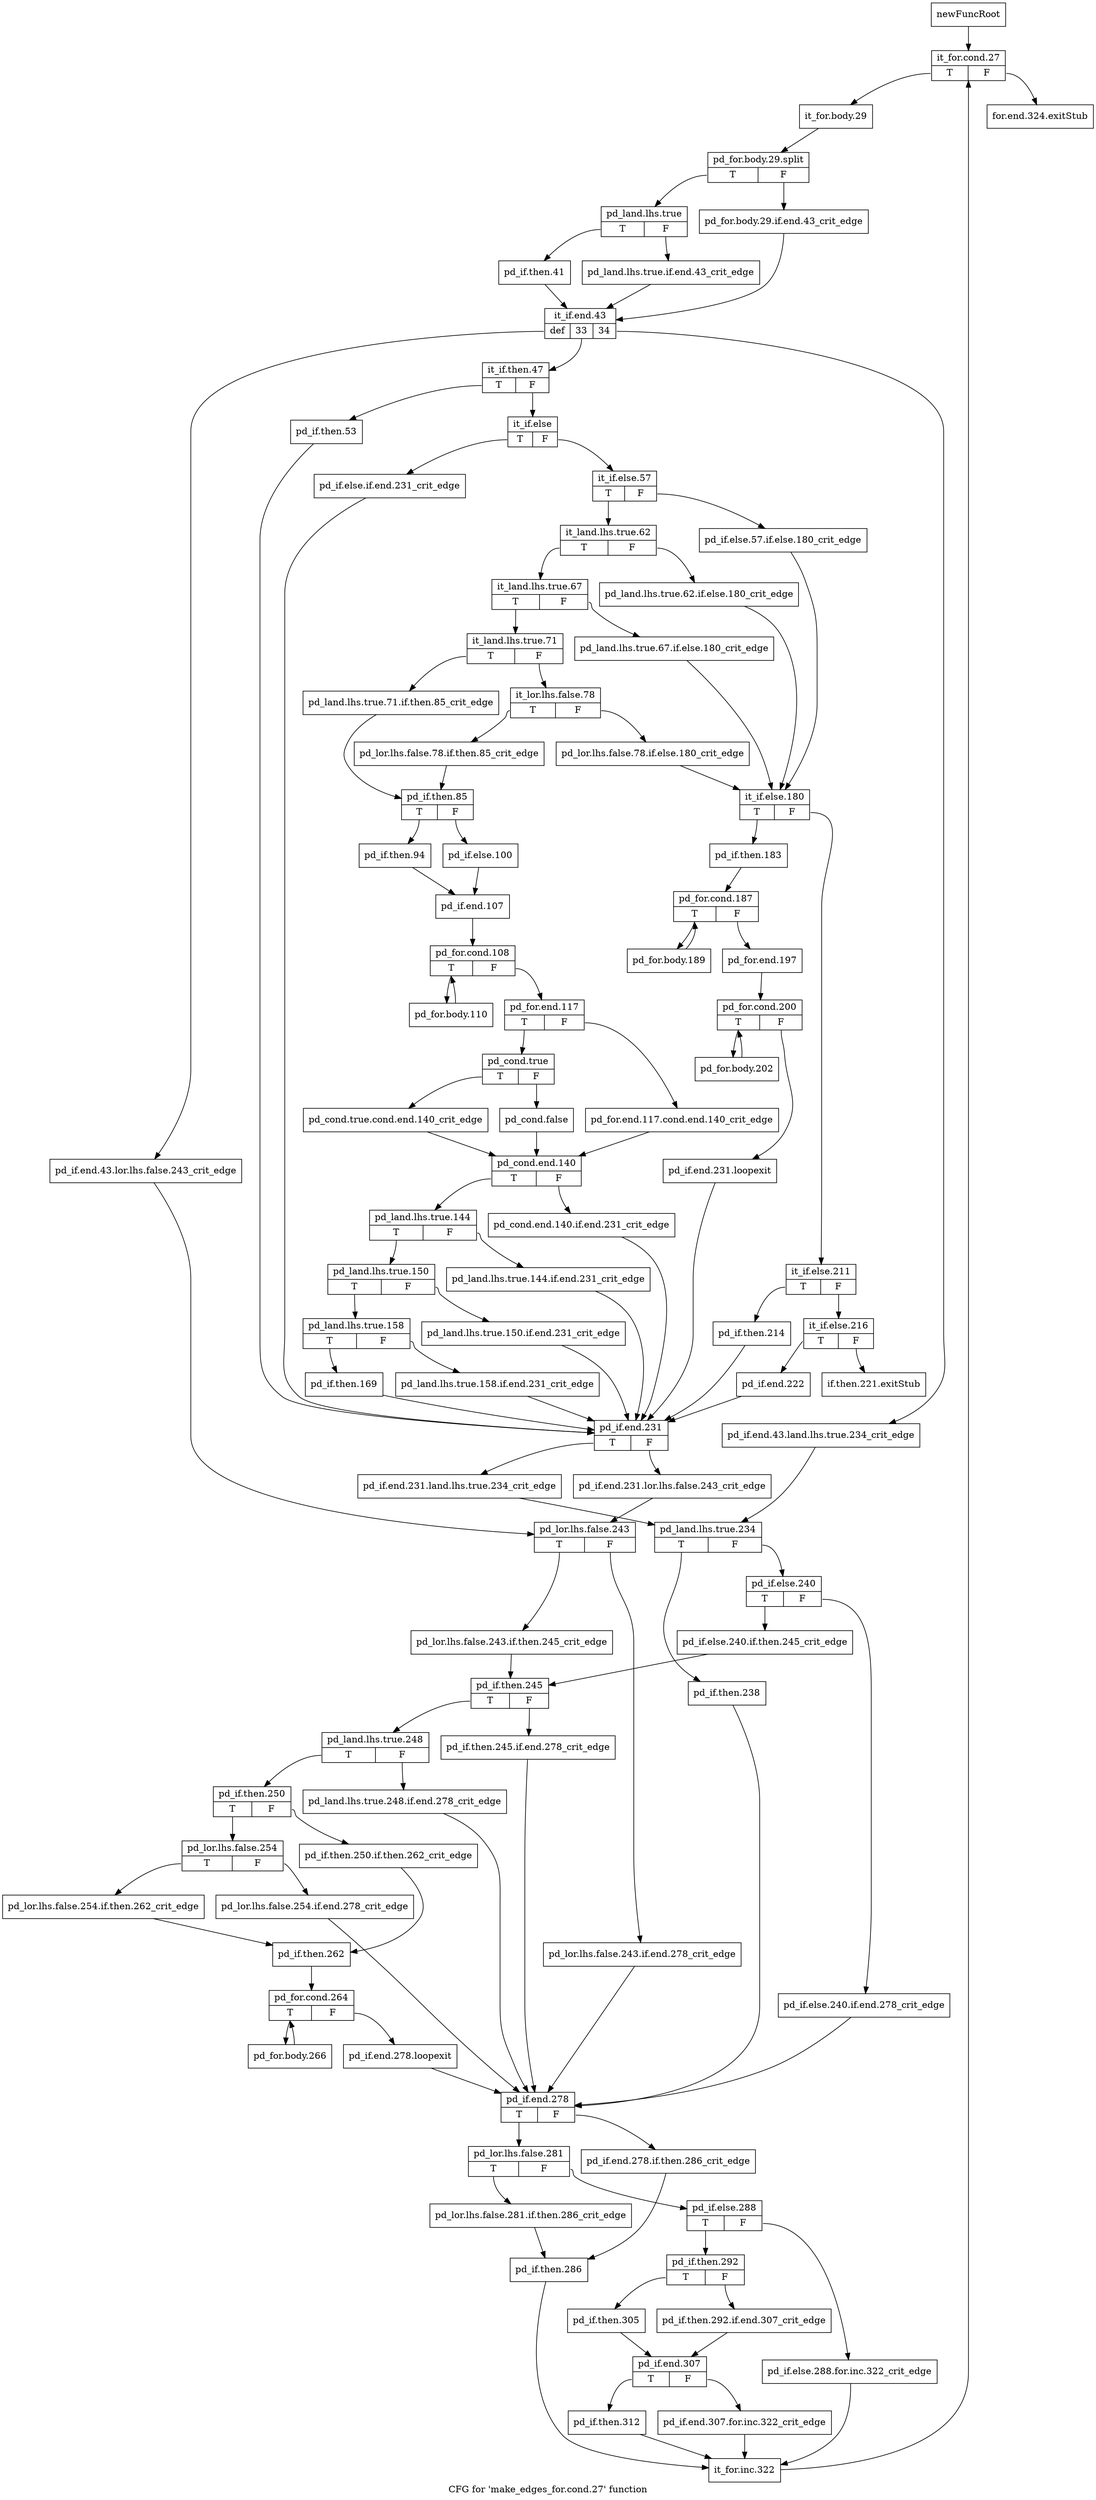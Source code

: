 digraph "CFG for 'make_edges_for.cond.27' function" {
	label="CFG for 'make_edges_for.cond.27' function";

	Node0x7b33040 [shape=record,label="{newFuncRoot}"];
	Node0x7b33040 -> Node0x7b33130;
	Node0x7b33090 [shape=record,label="{for.end.324.exitStub}"];
	Node0x7b330e0 [shape=record,label="{if.then.221.exitStub}"];
	Node0x7b33130 [shape=record,label="{it_for.cond.27|{<s0>T|<s1>F}}"];
	Node0x7b33130:s0 -> Node0x7b33180;
	Node0x7b33130:s1 -> Node0x7b33090;
	Node0x7b33180 [shape=record,label="{it_for.body.29}"];
	Node0x7b33180 -> Node0xf246d00;
	Node0xf246d00 [shape=record,label="{pd_for.body.29.split|{<s0>T|<s1>F}}"];
	Node0xf246d00:s0 -> Node0x7b33220;
	Node0xf246d00:s1 -> Node0x7b331d0;
	Node0x7b331d0 [shape=record,label="{pd_for.body.29.if.end.43_crit_edge}"];
	Node0x7b331d0 -> Node0x7b33310;
	Node0x7b33220 [shape=record,label="{pd_land.lhs.true|{<s0>T|<s1>F}}"];
	Node0x7b33220:s0 -> Node0x7b332c0;
	Node0x7b33220:s1 -> Node0x7b33270;
	Node0x7b33270 [shape=record,label="{pd_land.lhs.true.if.end.43_crit_edge}"];
	Node0x7b33270 -> Node0x7b33310;
	Node0x7b332c0 [shape=record,label="{pd_if.then.41}"];
	Node0x7b332c0 -> Node0x7b33310;
	Node0x7b33310 [shape=record,label="{it_if.end.43|{<s0>def|<s1>33|<s2>34}}"];
	Node0x7b33310:s0 -> Node0x7b36660;
	Node0x7b33310:s1 -> Node0x7b333b0;
	Node0x7b33310:s2 -> Node0x7b33360;
	Node0x7b33360 [shape=record,label="{pd_if.end.43.land.lhs.true.234_crit_edge}"];
	Node0x7b33360 -> Node0x7b364d0;
	Node0x7b333b0 [shape=record,label="{it_if.then.47|{<s0>T|<s1>F}}"];
	Node0x7b333b0:s0 -> Node0x7b36390;
	Node0x7b333b0:s1 -> Node0x7b33400;
	Node0x7b33400 [shape=record,label="{it_if.else|{<s0>T|<s1>F}}"];
	Node0x7b33400:s0 -> Node0x7b36340;
	Node0x7b33400:s1 -> Node0x7b33450;
	Node0x7b33450 [shape=record,label="{it_if.else.57|{<s0>T|<s1>F}}"];
	Node0x7b33450:s0 -> Node0x7b27000;
	Node0x7b33450:s1 -> Node0x7b26fb0;
	Node0x7b26fb0 [shape=record,label="{pd_if.else.57.if.else.180_crit_edge}"];
	Node0x7b26fb0 -> Node0x7b358a0;
	Node0x7b27000 [shape=record,label="{it_land.lhs.true.62|{<s0>T|<s1>F}}"];
	Node0x7b27000:s0 -> Node0x7b35710;
	Node0x7b27000:s1 -> Node0x7b27050;
	Node0x7b27050 [shape=record,label="{pd_land.lhs.true.62.if.else.180_crit_edge}"];
	Node0x7b27050 -> Node0x7b358a0;
	Node0x7b35710 [shape=record,label="{it_land.lhs.true.67|{<s0>T|<s1>F}}"];
	Node0x7b35710:s0 -> Node0x7b357b0;
	Node0x7b35710:s1 -> Node0x7b35760;
	Node0x7b35760 [shape=record,label="{pd_land.lhs.true.67.if.else.180_crit_edge}"];
	Node0x7b35760 -> Node0x7b358a0;
	Node0x7b357b0 [shape=record,label="{it_land.lhs.true.71|{<s0>T|<s1>F}}"];
	Node0x7b357b0:s0 -> Node0x7b35cb0;
	Node0x7b357b0:s1 -> Node0x7b35800;
	Node0x7b35800 [shape=record,label="{it_lor.lhs.false.78|{<s0>T|<s1>F}}"];
	Node0x7b35800:s0 -> Node0x7b35c60;
	Node0x7b35800:s1 -> Node0x7b35850;
	Node0x7b35850 [shape=record,label="{pd_lor.lhs.false.78.if.else.180_crit_edge}"];
	Node0x7b35850 -> Node0x7b358a0;
	Node0x7b358a0 [shape=record,label="{it_if.else.180|{<s0>T|<s1>F}}"];
	Node0x7b358a0:s0 -> Node0x7b35a30;
	Node0x7b358a0:s1 -> Node0x7b358f0;
	Node0x7b358f0 [shape=record,label="{it_if.else.211|{<s0>T|<s1>F}}"];
	Node0x7b358f0:s0 -> Node0x7b359e0;
	Node0x7b358f0:s1 -> Node0x7b35940;
	Node0x7b35940 [shape=record,label="{it_if.else.216|{<s0>T|<s1>F}}"];
	Node0x7b35940:s0 -> Node0x7b35990;
	Node0x7b35940:s1 -> Node0x7b330e0;
	Node0x7b35990 [shape=record,label="{pd_if.end.222}"];
	Node0x7b35990 -> Node0x7b363e0;
	Node0x7b359e0 [shape=record,label="{pd_if.then.214}"];
	Node0x7b359e0 -> Node0x7b363e0;
	Node0x7b35a30 [shape=record,label="{pd_if.then.183}"];
	Node0x7b35a30 -> Node0x7b35a80;
	Node0x7b35a80 [shape=record,label="{pd_for.cond.187|{<s0>T|<s1>F}}"];
	Node0x7b35a80:s0 -> Node0x7b35c10;
	Node0x7b35a80:s1 -> Node0x7b35ad0;
	Node0x7b35ad0 [shape=record,label="{pd_for.end.197}"];
	Node0x7b35ad0 -> Node0x7b35b20;
	Node0x7b35b20 [shape=record,label="{pd_for.cond.200|{<s0>T|<s1>F}}"];
	Node0x7b35b20:s0 -> Node0x7b35bc0;
	Node0x7b35b20:s1 -> Node0x7b35b70;
	Node0x7b35b70 [shape=record,label="{pd_if.end.231.loopexit}"];
	Node0x7b35b70 -> Node0x7b363e0;
	Node0x7b35bc0 [shape=record,label="{pd_for.body.202}"];
	Node0x7b35bc0 -> Node0x7b35b20;
	Node0x7b35c10 [shape=record,label="{pd_for.body.189}"];
	Node0x7b35c10 -> Node0x7b35a80;
	Node0x7b35c60 [shape=record,label="{pd_lor.lhs.false.78.if.then.85_crit_edge}"];
	Node0x7b35c60 -> Node0x7b35d00;
	Node0x7b35cb0 [shape=record,label="{pd_land.lhs.true.71.if.then.85_crit_edge}"];
	Node0x7b35cb0 -> Node0x7b35d00;
	Node0x7b35d00 [shape=record,label="{pd_if.then.85|{<s0>T|<s1>F}}"];
	Node0x7b35d00:s0 -> Node0x7b35da0;
	Node0x7b35d00:s1 -> Node0x7b35d50;
	Node0x7b35d50 [shape=record,label="{pd_if.else.100}"];
	Node0x7b35d50 -> Node0x7b35df0;
	Node0x7b35da0 [shape=record,label="{pd_if.then.94}"];
	Node0x7b35da0 -> Node0x7b35df0;
	Node0x7b35df0 [shape=record,label="{pd_if.end.107}"];
	Node0x7b35df0 -> Node0x7b35e40;
	Node0x7b35e40 [shape=record,label="{pd_for.cond.108|{<s0>T|<s1>F}}"];
	Node0x7b35e40:s0 -> Node0x7b362f0;
	Node0x7b35e40:s1 -> Node0x7b35e90;
	Node0x7b35e90 [shape=record,label="{pd_for.end.117|{<s0>T|<s1>F}}"];
	Node0x7b35e90:s0 -> Node0x7b35f30;
	Node0x7b35e90:s1 -> Node0x7b35ee0;
	Node0x7b35ee0 [shape=record,label="{pd_for.end.117.cond.end.140_crit_edge}"];
	Node0x7b35ee0 -> Node0x7b36020;
	Node0x7b35f30 [shape=record,label="{pd_cond.true|{<s0>T|<s1>F}}"];
	Node0x7b35f30:s0 -> Node0x7b35fd0;
	Node0x7b35f30:s1 -> Node0x7b35f80;
	Node0x7b35f80 [shape=record,label="{pd_cond.false}"];
	Node0x7b35f80 -> Node0x7b36020;
	Node0x7b35fd0 [shape=record,label="{pd_cond.true.cond.end.140_crit_edge}"];
	Node0x7b35fd0 -> Node0x7b36020;
	Node0x7b36020 [shape=record,label="{pd_cond.end.140|{<s0>T|<s1>F}}"];
	Node0x7b36020:s0 -> Node0x7b360c0;
	Node0x7b36020:s1 -> Node0x7b36070;
	Node0x7b36070 [shape=record,label="{pd_cond.end.140.if.end.231_crit_edge}"];
	Node0x7b36070 -> Node0x7b363e0;
	Node0x7b360c0 [shape=record,label="{pd_land.lhs.true.144|{<s0>T|<s1>F}}"];
	Node0x7b360c0:s0 -> Node0x7b36160;
	Node0x7b360c0:s1 -> Node0x7b36110;
	Node0x7b36110 [shape=record,label="{pd_land.lhs.true.144.if.end.231_crit_edge}"];
	Node0x7b36110 -> Node0x7b363e0;
	Node0x7b36160 [shape=record,label="{pd_land.lhs.true.150|{<s0>T|<s1>F}}"];
	Node0x7b36160:s0 -> Node0x7b36200;
	Node0x7b36160:s1 -> Node0x7b361b0;
	Node0x7b361b0 [shape=record,label="{pd_land.lhs.true.150.if.end.231_crit_edge}"];
	Node0x7b361b0 -> Node0x7b363e0;
	Node0x7b36200 [shape=record,label="{pd_land.lhs.true.158|{<s0>T|<s1>F}}"];
	Node0x7b36200:s0 -> Node0x7b362a0;
	Node0x7b36200:s1 -> Node0x7b36250;
	Node0x7b36250 [shape=record,label="{pd_land.lhs.true.158.if.end.231_crit_edge}"];
	Node0x7b36250 -> Node0x7b363e0;
	Node0x7b362a0 [shape=record,label="{pd_if.then.169}"];
	Node0x7b362a0 -> Node0x7b363e0;
	Node0x7b362f0 [shape=record,label="{pd_for.body.110}"];
	Node0x7b362f0 -> Node0x7b35e40;
	Node0x7b36340 [shape=record,label="{pd_if.else.if.end.231_crit_edge}"];
	Node0x7b36340 -> Node0x7b363e0;
	Node0x7b36390 [shape=record,label="{pd_if.then.53}"];
	Node0x7b36390 -> Node0x7b363e0;
	Node0x7b363e0 [shape=record,label="{pd_if.end.231|{<s0>T|<s1>F}}"];
	Node0x7b363e0:s0 -> Node0x7b36480;
	Node0x7b363e0:s1 -> Node0x7b36430;
	Node0x7b36430 [shape=record,label="{pd_if.end.231.lor.lhs.false.243_crit_edge}"];
	Node0x7b36430 -> Node0x7b366b0;
	Node0x7b36480 [shape=record,label="{pd_if.end.231.land.lhs.true.234_crit_edge}"];
	Node0x7b36480 -> Node0x7b364d0;
	Node0x7b364d0 [shape=record,label="{pd_land.lhs.true.234|{<s0>T|<s1>F}}"];
	Node0x7b364d0:s0 -> Node0x7b36610;
	Node0x7b364d0:s1 -> Node0x7b36520;
	Node0x7b36520 [shape=record,label="{pd_if.else.240|{<s0>T|<s1>F}}"];
	Node0x7b36520:s0 -> Node0x7b365c0;
	Node0x7b36520:s1 -> Node0x7b36570;
	Node0x7b36570 [shape=record,label="{pd_if.else.240.if.end.278_crit_edge}"];
	Node0x7b36570 -> Node0x7b36b60;
	Node0x7b365c0 [shape=record,label="{pd_if.else.240.if.then.245_crit_edge}"];
	Node0x7b365c0 -> Node0x7b367a0;
	Node0x7b36610 [shape=record,label="{pd_if.then.238}"];
	Node0x7b36610 -> Node0x7b36b60;
	Node0x7b36660 [shape=record,label="{pd_if.end.43.lor.lhs.false.243_crit_edge}"];
	Node0x7b36660 -> Node0x7b366b0;
	Node0x7b366b0 [shape=record,label="{pd_lor.lhs.false.243|{<s0>T|<s1>F}}"];
	Node0x7b366b0:s0 -> Node0x7b36750;
	Node0x7b366b0:s1 -> Node0x7b36700;
	Node0x7b36700 [shape=record,label="{pd_lor.lhs.false.243.if.end.278_crit_edge}"];
	Node0x7b36700 -> Node0x7b36b60;
	Node0x7b36750 [shape=record,label="{pd_lor.lhs.false.243.if.then.245_crit_edge}"];
	Node0x7b36750 -> Node0x7b367a0;
	Node0x7b367a0 [shape=record,label="{pd_if.then.245|{<s0>T|<s1>F}}"];
	Node0x7b367a0:s0 -> Node0x7b36840;
	Node0x7b367a0:s1 -> Node0x7b367f0;
	Node0x7b367f0 [shape=record,label="{pd_if.then.245.if.end.278_crit_edge}"];
	Node0x7b367f0 -> Node0x7b36b60;
	Node0x7b36840 [shape=record,label="{pd_land.lhs.true.248|{<s0>T|<s1>F}}"];
	Node0x7b36840:s0 -> Node0x7b368e0;
	Node0x7b36840:s1 -> Node0x7b36890;
	Node0x7b36890 [shape=record,label="{pd_land.lhs.true.248.if.end.278_crit_edge}"];
	Node0x7b36890 -> Node0x7b36b60;
	Node0x7b368e0 [shape=record,label="{pd_if.then.250|{<s0>T|<s1>F}}"];
	Node0x7b368e0:s0 -> Node0x7b36980;
	Node0x7b368e0:s1 -> Node0x7b36930;
	Node0x7b36930 [shape=record,label="{pd_if.then.250.if.then.262_crit_edge}"];
	Node0x7b36930 -> Node0x7b36a70;
	Node0x7b36980 [shape=record,label="{pd_lor.lhs.false.254|{<s0>T|<s1>F}}"];
	Node0x7b36980:s0 -> Node0x7b36a20;
	Node0x7b36980:s1 -> Node0x7b369d0;
	Node0x7b369d0 [shape=record,label="{pd_lor.lhs.false.254.if.end.278_crit_edge}"];
	Node0x7b369d0 -> Node0x7b36b60;
	Node0x7b36a20 [shape=record,label="{pd_lor.lhs.false.254.if.then.262_crit_edge}"];
	Node0x7b36a20 -> Node0x7b36a70;
	Node0x7b36a70 [shape=record,label="{pd_if.then.262}"];
	Node0x7b36a70 -> Node0x7b36ac0;
	Node0x7b36ac0 [shape=record,label="{pd_for.cond.264|{<s0>T|<s1>F}}"];
	Node0x7b36ac0:s0 -> Node0x7b36fc0;
	Node0x7b36ac0:s1 -> Node0x7b36b10;
	Node0x7b36b10 [shape=record,label="{pd_if.end.278.loopexit}"];
	Node0x7b36b10 -> Node0x7b36b60;
	Node0x7b36b60 [shape=record,label="{pd_if.end.278|{<s0>T|<s1>F}}"];
	Node0x7b36b60:s0 -> Node0x7b36c00;
	Node0x7b36b60:s1 -> Node0x7b36bb0;
	Node0x7b36bb0 [shape=record,label="{pd_if.end.278.if.then.286_crit_edge}"];
	Node0x7b36bb0 -> Node0x7b36f20;
	Node0x7b36c00 [shape=record,label="{pd_lor.lhs.false.281|{<s0>T|<s1>F}}"];
	Node0x7b36c00:s0 -> Node0x7b36ed0;
	Node0x7b36c00:s1 -> Node0x7b36c50;
	Node0x7b36c50 [shape=record,label="{pd_if.else.288|{<s0>T|<s1>F}}"];
	Node0x7b36c50:s0 -> Node0x7b36cf0;
	Node0x7b36c50:s1 -> Node0x7b36ca0;
	Node0x7b36ca0 [shape=record,label="{pd_if.else.288.for.inc.322_crit_edge}"];
	Node0x7b36ca0 -> Node0x7b36f70;
	Node0x7b36cf0 [shape=record,label="{pd_if.then.292|{<s0>T|<s1>F}}"];
	Node0x7b36cf0:s0 -> Node0x7b36d90;
	Node0x7b36cf0:s1 -> Node0x7b36d40;
	Node0x7b36d40 [shape=record,label="{pd_if.then.292.if.end.307_crit_edge}"];
	Node0x7b36d40 -> Node0x7b36de0;
	Node0x7b36d90 [shape=record,label="{pd_if.then.305}"];
	Node0x7b36d90 -> Node0x7b36de0;
	Node0x7b36de0 [shape=record,label="{pd_if.end.307|{<s0>T|<s1>F}}"];
	Node0x7b36de0:s0 -> Node0x7b36e80;
	Node0x7b36de0:s1 -> Node0x7b36e30;
	Node0x7b36e30 [shape=record,label="{pd_if.end.307.for.inc.322_crit_edge}"];
	Node0x7b36e30 -> Node0x7b36f70;
	Node0x7b36e80 [shape=record,label="{pd_if.then.312}"];
	Node0x7b36e80 -> Node0x7b36f70;
	Node0x7b36ed0 [shape=record,label="{pd_lor.lhs.false.281.if.then.286_crit_edge}"];
	Node0x7b36ed0 -> Node0x7b36f20;
	Node0x7b36f20 [shape=record,label="{pd_if.then.286}"];
	Node0x7b36f20 -> Node0x7b36f70;
	Node0x7b36f70 [shape=record,label="{it_for.inc.322}"];
	Node0x7b36f70 -> Node0x7b33130;
	Node0x7b36fc0 [shape=record,label="{pd_for.body.266}"];
	Node0x7b36fc0 -> Node0x7b36ac0;
}
